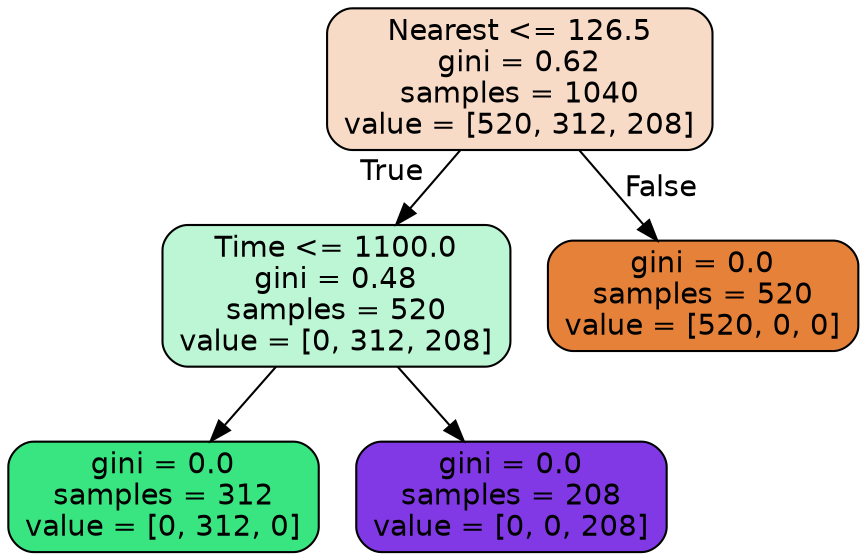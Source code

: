 digraph Tree {
node [shape=box, style="filled, rounded", color="black", fontname=helvetica] ;
edge [fontname=helvetica] ;
0 [label="Nearest <= 126.5\ngini = 0.62\nsamples = 1040\nvalue = [520, 312, 208]", fillcolor="#e5813949"] ;
1 [label="Time <= 1100.0\ngini = 0.48\nsamples = 520\nvalue = [0, 312, 208]", fillcolor="#39e58155"] ;
0 -> 1 [labeldistance=2.5, labelangle=45, headlabel="True"] ;
2 [label="gini = 0.0\nsamples = 312\nvalue = [0, 312, 0]", fillcolor="#39e581ff"] ;
1 -> 2 ;
3 [label="gini = 0.0\nsamples = 208\nvalue = [0, 0, 208]", fillcolor="#8139e5ff"] ;
1 -> 3 ;
4 [label="gini = 0.0\nsamples = 520\nvalue = [520, 0, 0]", fillcolor="#e58139ff"] ;
0 -> 4 [labeldistance=2.5, labelangle=-45, headlabel="False"] ;
}